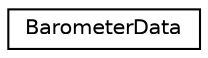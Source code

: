 digraph "Graphical Class Hierarchy"
{
 // LATEX_PDF_SIZE
  edge [fontname="Helvetica",fontsize="10",labelfontname="Helvetica",labelfontsize="10"];
  node [fontname="Helvetica",fontsize="10",shape=record];
  rankdir="LR";
  Node0 [label="BarometerData",height=0.2,width=0.4,color="black", fillcolor="white", style="filled",URL="$structsl_1_1BarometerData.html",tooltip=" "];
}
